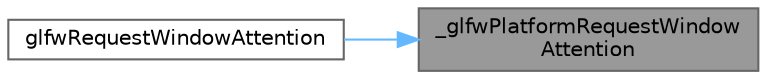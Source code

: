 digraph "_glfwPlatformRequestWindowAttention"
{
 // LATEX_PDF_SIZE
  bgcolor="transparent";
  edge [fontname=Helvetica,fontsize=10,labelfontname=Helvetica,labelfontsize=10];
  node [fontname=Helvetica,fontsize=10,shape=box,height=0.2,width=0.4];
  rankdir="RL";
  Node1 [id="Node000001",label="_glfwPlatformRequestWindow\lAttention",height=0.2,width=0.4,color="gray40", fillcolor="grey60", style="filled", fontcolor="black",tooltip=" "];
  Node1 -> Node2 [id="edge1_Node000001_Node000002",dir="back",color="steelblue1",style="solid",tooltip=" "];
  Node2 [id="Node000002",label="glfwRequestWindowAttention",height=0.2,width=0.4,color="grey40", fillcolor="white", style="filled",URL="$group__window.html#gad0c9629abb49447bedd28080642b8538",tooltip="Requests user attention to the specified window."];
}
